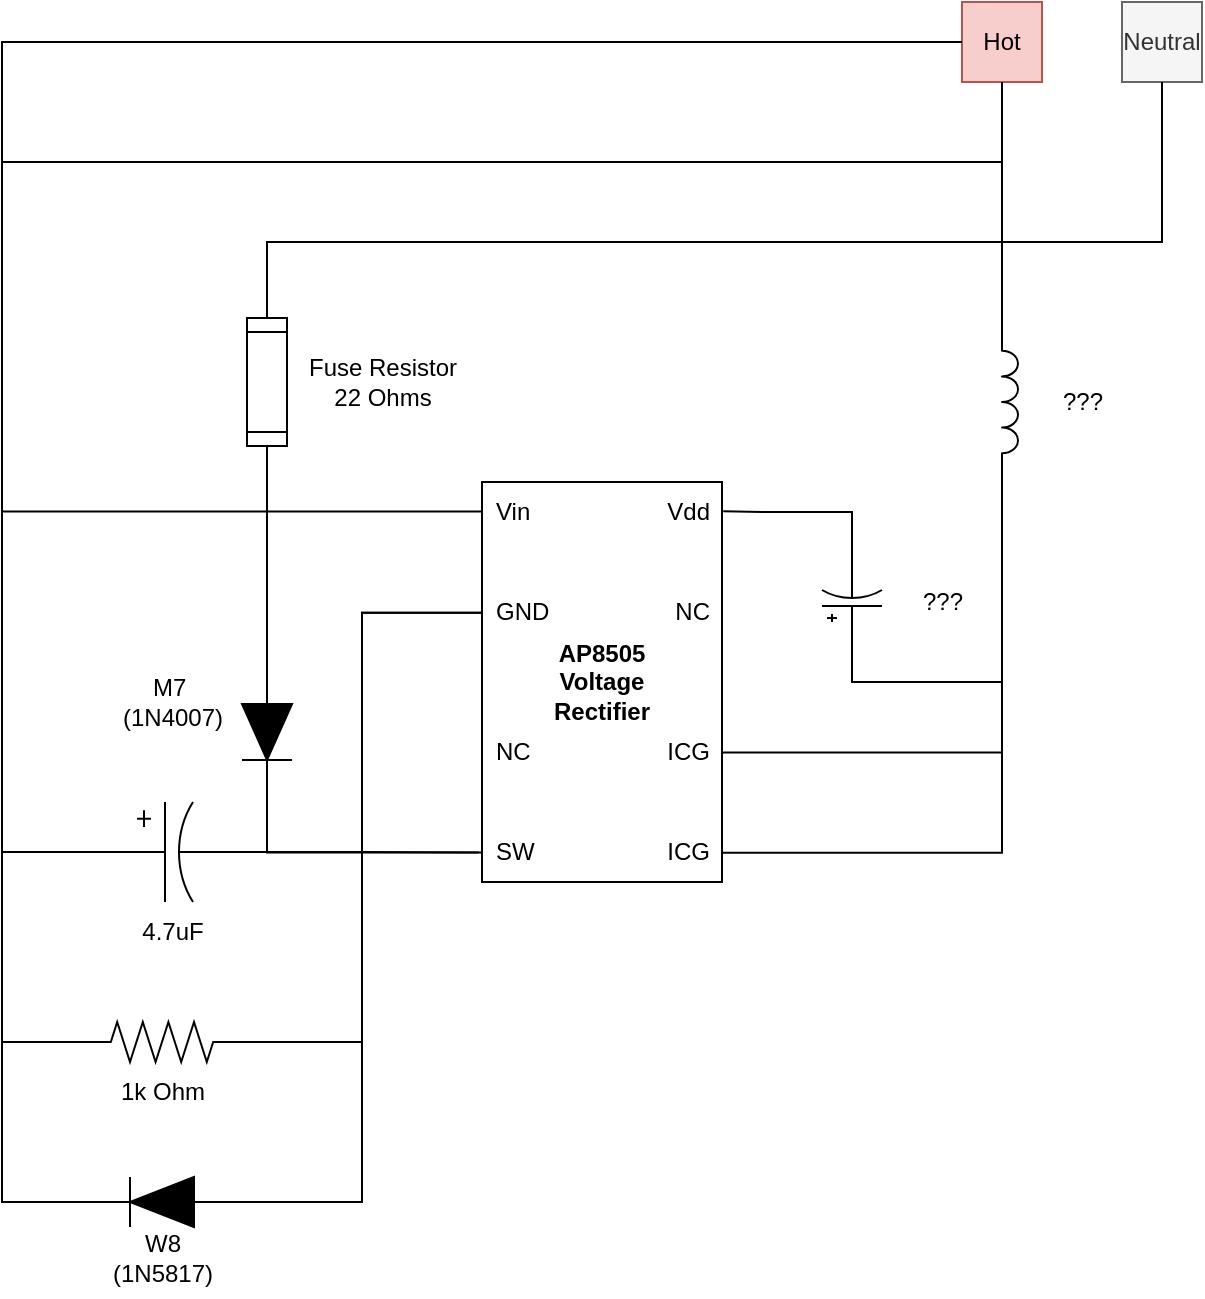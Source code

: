 <mxfile version="24.7.17">
  <diagram name="Page-1" id="LPT-VXJMkO-i87ZpgcVu">
    <mxGraphModel dx="819" dy="1582" grid="1" gridSize="10" guides="1" tooltips="1" connect="1" arrows="1" fold="1" page="1" pageScale="1" pageWidth="850" pageHeight="1100" math="0" shadow="0">
      <root>
        <mxCell id="0" />
        <mxCell id="1" parent="0" />
        <mxCell id="p7rjiD2-JrwfoNaEWmO1-3" value="&lt;b&gt;AP8505&lt;br&gt;Voltage&lt;/b&gt;&lt;div&gt;&lt;b&gt;Rectifier&lt;/b&gt;&lt;/div&gt;" style="whiteSpace=wrap;html=1;" vertex="1" parent="1">
          <mxGeometry x="280" y="200" width="120" height="200" as="geometry" />
        </mxCell>
        <mxCell id="p7rjiD2-JrwfoNaEWmO1-4" value="Vin" style="text;html=1;align=left;verticalAlign=middle;resizable=0;points=[];autosize=1;strokeColor=none;fillColor=none;" vertex="1" parent="1">
          <mxGeometry x="285" y="200" width="40" height="30" as="geometry" />
        </mxCell>
        <mxCell id="p7rjiD2-JrwfoNaEWmO1-5" value="GND" style="text;html=1;align=left;verticalAlign=middle;resizable=0;points=[];autosize=1;strokeColor=none;fillColor=none;" vertex="1" parent="1">
          <mxGeometry x="285" y="250" width="50" height="30" as="geometry" />
        </mxCell>
        <mxCell id="p7rjiD2-JrwfoNaEWmO1-6" value="SW" style="text;html=1;align=left;verticalAlign=middle;resizable=0;points=[];autosize=1;strokeColor=none;fillColor=none;" vertex="1" parent="1">
          <mxGeometry x="285" y="370" width="40" height="30" as="geometry" />
        </mxCell>
        <mxCell id="p7rjiD2-JrwfoNaEWmO1-7" value="NC" style="text;html=1;align=left;verticalAlign=middle;resizable=0;points=[];autosize=1;strokeColor=none;fillColor=none;" vertex="1" parent="1">
          <mxGeometry x="285" y="320" width="40" height="30" as="geometry" />
        </mxCell>
        <mxCell id="p7rjiD2-JrwfoNaEWmO1-8" value="Vdd" style="text;html=1;align=right;verticalAlign=middle;resizable=0;points=[];autosize=1;strokeColor=none;fillColor=none;" vertex="1" parent="1">
          <mxGeometry x="355" y="200" width="40" height="30" as="geometry" />
        </mxCell>
        <mxCell id="p7rjiD2-JrwfoNaEWmO1-9" value="NC" style="text;html=1;align=right;verticalAlign=middle;resizable=0;points=[];autosize=1;strokeColor=none;fillColor=none;" vertex="1" parent="1">
          <mxGeometry x="355" y="250" width="40" height="30" as="geometry" />
        </mxCell>
        <mxCell id="p7rjiD2-JrwfoNaEWmO1-10" value="ICG" style="text;html=1;align=right;verticalAlign=middle;resizable=0;points=[];autosize=1;strokeColor=none;fillColor=none;" vertex="1" parent="1">
          <mxGeometry x="355" y="320" width="40" height="30" as="geometry" />
        </mxCell>
        <mxCell id="p7rjiD2-JrwfoNaEWmO1-11" value="ICG" style="text;html=1;align=right;verticalAlign=middle;resizable=0;points=[];autosize=1;strokeColor=none;fillColor=none;" vertex="1" parent="1">
          <mxGeometry x="355" y="370" width="40" height="30" as="geometry" />
        </mxCell>
        <mxCell id="p7rjiD2-JrwfoNaEWmO1-12" value="Hot" style="rounded=0;whiteSpace=wrap;html=1;fillColor=#f8cecc;strokeColor=#b85450;" vertex="1" parent="1">
          <mxGeometry x="520" y="-40" width="40" height="40" as="geometry" />
        </mxCell>
        <mxCell id="p7rjiD2-JrwfoNaEWmO1-13" value="Neutral" style="rounded=0;whiteSpace=wrap;html=1;fillColor=#f5f5f5;strokeColor=#666666;fontColor=#333333;" vertex="1" parent="1">
          <mxGeometry x="600" y="-40" width="40" height="40" as="geometry" />
        </mxCell>
        <mxCell id="p7rjiD2-JrwfoNaEWmO1-14" style="edgeStyle=orthogonalEdgeStyle;rounded=0;orthogonalLoop=1;jettySize=auto;html=1;entryX=0;entryY=0.074;entryDx=0;entryDy=0;entryPerimeter=0;endArrow=none;endFill=0;" edge="1" parent="1" source="p7rjiD2-JrwfoNaEWmO1-12" target="p7rjiD2-JrwfoNaEWmO1-3">
          <mxGeometry relative="1" as="geometry">
            <mxPoint x="719.76" y="175.6" as="targetPoint" />
            <Array as="points">
              <mxPoint x="540" y="40" />
              <mxPoint x="40" y="40" />
              <mxPoint x="40" y="215" />
            </Array>
          </mxGeometry>
        </mxCell>
        <mxCell id="p7rjiD2-JrwfoNaEWmO1-15" value="" style="pointerEvents=1;verticalLabelPosition=bottom;shadow=0;dashed=0;align=center;html=1;verticalAlign=top;shape=mxgraph.electrical.miscellaneous.fuse_1;direction=south;" vertex="1" parent="1">
          <mxGeometry x="162.5" y="100" width="20" height="100" as="geometry" />
        </mxCell>
        <mxCell id="p7rjiD2-JrwfoNaEWmO1-17" value="" style="pointerEvents=1;verticalLabelPosition=bottom;shadow=0;dashed=0;align=center;html=1;verticalAlign=top;shape=mxgraph.electrical.capacitors.capacitor_3;direction=east;" vertex="1" parent="1">
          <mxGeometry x="90" y="360" width="70" height="50" as="geometry" />
        </mxCell>
        <mxCell id="p7rjiD2-JrwfoNaEWmO1-18" style="edgeStyle=orthogonalEdgeStyle;rounded=0;orthogonalLoop=1;jettySize=auto;html=1;exitX=1;exitY=0.5;exitDx=0;exitDy=0;exitPerimeter=0;entryX=-0.001;entryY=0.926;entryDx=0;entryDy=0;entryPerimeter=0;endArrow=none;endFill=0;" edge="1" parent="1" source="p7rjiD2-JrwfoNaEWmO1-17" target="p7rjiD2-JrwfoNaEWmO1-3">
          <mxGeometry relative="1" as="geometry" />
        </mxCell>
        <mxCell id="p7rjiD2-JrwfoNaEWmO1-19" value="" style="pointerEvents=1;fillColor=strokeColor;verticalLabelPosition=bottom;shadow=0;dashed=0;align=center;html=1;verticalAlign=top;shape=mxgraph.electrical.diodes.diode;direction=south;" vertex="1" parent="1">
          <mxGeometry x="160" y="290" width="25" height="70" as="geometry" />
        </mxCell>
        <mxCell id="p7rjiD2-JrwfoNaEWmO1-20" style="edgeStyle=orthogonalEdgeStyle;rounded=0;orthogonalLoop=1;jettySize=auto;html=1;entryX=-0.013;entryY=0.926;entryDx=0;entryDy=0;entryPerimeter=0;endArrow=none;endFill=0;" edge="1" parent="1" source="p7rjiD2-JrwfoNaEWmO1-19" target="p7rjiD2-JrwfoNaEWmO1-3">
          <mxGeometry relative="1" as="geometry">
            <Array as="points">
              <mxPoint x="173" y="385" />
            </Array>
          </mxGeometry>
        </mxCell>
        <mxCell id="p7rjiD2-JrwfoNaEWmO1-21" style="edgeStyle=orthogonalEdgeStyle;rounded=0;orthogonalLoop=1;jettySize=auto;html=1;entryX=0;entryY=0.5;entryDx=0;entryDy=0;entryPerimeter=0;endArrow=none;endFill=0;" edge="1" parent="1" source="p7rjiD2-JrwfoNaEWmO1-12" target="p7rjiD2-JrwfoNaEWmO1-17">
          <mxGeometry relative="1" as="geometry">
            <Array as="points">
              <mxPoint x="540" y="40" />
              <mxPoint x="40" y="40" />
              <mxPoint x="40" y="385" />
            </Array>
          </mxGeometry>
        </mxCell>
        <mxCell id="p7rjiD2-JrwfoNaEWmO1-22" value="4.7uF" style="text;html=1;align=center;verticalAlign=middle;resizable=0;points=[];autosize=1;strokeColor=none;fillColor=none;" vertex="1" parent="1">
          <mxGeometry x="100" y="410" width="50" height="30" as="geometry" />
        </mxCell>
        <mxCell id="p7rjiD2-JrwfoNaEWmO1-23" value="M7&amp;nbsp;&lt;div&gt;(1N4007)&lt;/div&gt;" style="text;html=1;align=center;verticalAlign=middle;resizable=0;points=[];autosize=1;strokeColor=none;fillColor=none;" vertex="1" parent="1">
          <mxGeometry x="90" y="290" width="70" height="40" as="geometry" />
        </mxCell>
        <mxCell id="p7rjiD2-JrwfoNaEWmO1-25" style="edgeStyle=orthogonalEdgeStyle;rounded=0;orthogonalLoop=1;jettySize=auto;html=1;exitX=0;exitY=0.5;exitDx=0;exitDy=0;exitPerimeter=0;entryX=1;entryY=0.5;entryDx=0;entryDy=0;entryPerimeter=0;endArrow=none;endFill=0;" edge="1" parent="1" source="p7rjiD2-JrwfoNaEWmO1-19" target="p7rjiD2-JrwfoNaEWmO1-15">
          <mxGeometry relative="1" as="geometry">
            <mxPoint x="172.5" y="200.0" as="targetPoint" />
          </mxGeometry>
        </mxCell>
        <mxCell id="p7rjiD2-JrwfoNaEWmO1-27" style="edgeStyle=orthogonalEdgeStyle;rounded=0;orthogonalLoop=1;jettySize=auto;html=1;entryX=0;entryY=0.5;entryDx=0;entryDy=0;entryPerimeter=0;endArrow=none;endFill=0;" edge="1" parent="1" source="p7rjiD2-JrwfoNaEWmO1-13" target="p7rjiD2-JrwfoNaEWmO1-15">
          <mxGeometry relative="1" as="geometry">
            <mxPoint x="172.5" y="100.0" as="targetPoint" />
            <Array as="points">
              <mxPoint x="620" y="80" />
              <mxPoint x="173" y="80" />
            </Array>
          </mxGeometry>
        </mxCell>
        <mxCell id="p7rjiD2-JrwfoNaEWmO1-29" value="Fuse Resistor&lt;div&gt;22 Ohms&lt;/div&gt;" style="text;html=1;align=center;verticalAlign=middle;resizable=0;points=[];autosize=1;strokeColor=none;fillColor=none;" vertex="1" parent="1">
          <mxGeometry x="180" y="130" width="100" height="40" as="geometry" />
        </mxCell>
        <mxCell id="p7rjiD2-JrwfoNaEWmO1-30" value="" style="pointerEvents=1;verticalLabelPosition=bottom;shadow=0;dashed=0;align=center;html=1;verticalAlign=top;shape=mxgraph.electrical.inductors.inductor_3;direction=south;" vertex="1" parent="1">
          <mxGeometry x="540" y="120" width="8" height="80" as="geometry" />
        </mxCell>
        <mxCell id="p7rjiD2-JrwfoNaEWmO1-31" style="edgeStyle=orthogonalEdgeStyle;rounded=0;orthogonalLoop=1;jettySize=auto;html=1;entryX=0;entryY=1;entryDx=0;entryDy=0;entryPerimeter=0;endArrow=none;endFill=0;" edge="1" parent="1" source="p7rjiD2-JrwfoNaEWmO1-12" target="p7rjiD2-JrwfoNaEWmO1-30">
          <mxGeometry relative="1" as="geometry" />
        </mxCell>
        <mxCell id="p7rjiD2-JrwfoNaEWmO1-32" style="edgeStyle=orthogonalEdgeStyle;rounded=0;orthogonalLoop=1;jettySize=auto;html=1;exitX=1;exitY=1;exitDx=0;exitDy=0;exitPerimeter=0;entryX=0.999;entryY=0.927;entryDx=0;entryDy=0;entryPerimeter=0;endArrow=none;endFill=0;" edge="1" parent="1" source="p7rjiD2-JrwfoNaEWmO1-30" target="p7rjiD2-JrwfoNaEWmO1-3">
          <mxGeometry relative="1" as="geometry" />
        </mxCell>
        <mxCell id="p7rjiD2-JrwfoNaEWmO1-33" style="edgeStyle=orthogonalEdgeStyle;rounded=0;orthogonalLoop=1;jettySize=auto;html=1;entryX=1.004;entryY=0.676;entryDx=0;entryDy=0;entryPerimeter=0;endArrow=none;endFill=0;" edge="1" parent="1" source="p7rjiD2-JrwfoNaEWmO1-30" target="p7rjiD2-JrwfoNaEWmO1-3">
          <mxGeometry relative="1" as="geometry">
            <Array as="points">
              <mxPoint x="540" y="335" />
            </Array>
          </mxGeometry>
        </mxCell>
        <mxCell id="p7rjiD2-JrwfoNaEWmO1-34" value="" style="pointerEvents=1;verticalLabelPosition=bottom;shadow=0;dashed=0;align=center;html=1;verticalAlign=top;shape=mxgraph.electrical.capacitors.capacitor_3;direction=north;" vertex="1" parent="1">
          <mxGeometry x="450" y="240" width="30" height="40" as="geometry" />
        </mxCell>
        <mxCell id="p7rjiD2-JrwfoNaEWmO1-35" value="???" style="text;html=1;align=center;verticalAlign=middle;resizable=0;points=[];autosize=1;strokeColor=none;fillColor=none;" vertex="1" parent="1">
          <mxGeometry x="560" y="145" width="40" height="30" as="geometry" />
        </mxCell>
        <mxCell id="p7rjiD2-JrwfoNaEWmO1-36" style="edgeStyle=orthogonalEdgeStyle;rounded=0;orthogonalLoop=1;jettySize=auto;html=1;entryX=1.005;entryY=0.073;entryDx=0;entryDy=0;entryPerimeter=0;endArrow=none;endFill=0;exitX=1;exitY=0.5;exitDx=0;exitDy=0;exitPerimeter=0;" edge="1" parent="1" source="p7rjiD2-JrwfoNaEWmO1-34" target="p7rjiD2-JrwfoNaEWmO1-3">
          <mxGeometry relative="1" as="geometry">
            <mxPoint x="470" y="230" as="sourcePoint" />
            <Array as="points">
              <mxPoint x="465" y="215" />
              <mxPoint x="420" y="215" />
            </Array>
          </mxGeometry>
        </mxCell>
        <mxCell id="p7rjiD2-JrwfoNaEWmO1-38" style="edgeStyle=orthogonalEdgeStyle;rounded=0;orthogonalLoop=1;jettySize=auto;html=1;exitX=1;exitY=1;exitDx=0;exitDy=0;exitPerimeter=0;entryX=0;entryY=0.5;entryDx=0;entryDy=0;entryPerimeter=0;endArrow=none;endFill=0;" edge="1" parent="1" target="p7rjiD2-JrwfoNaEWmO1-34">
          <mxGeometry relative="1" as="geometry">
            <mxPoint x="540.0" y="205.0" as="sourcePoint" />
            <mxPoint x="465" y="310" as="targetPoint" />
            <Array as="points">
              <mxPoint x="540" y="300" />
              <mxPoint x="465" y="300" />
            </Array>
          </mxGeometry>
        </mxCell>
        <mxCell id="p7rjiD2-JrwfoNaEWmO1-39" value="???" style="text;html=1;align=center;verticalAlign=middle;resizable=0;points=[];autosize=1;strokeColor=none;fillColor=none;" vertex="1" parent="1">
          <mxGeometry x="490" y="245" width="40" height="30" as="geometry" />
        </mxCell>
        <mxCell id="p7rjiD2-JrwfoNaEWmO1-40" value="" style="pointerEvents=1;verticalLabelPosition=bottom;shadow=0;dashed=0;align=center;html=1;verticalAlign=top;shape=mxgraph.electrical.resistors.resistor_2;" vertex="1" parent="1">
          <mxGeometry x="80" y="470" width="80" height="20" as="geometry" />
        </mxCell>
        <mxCell id="p7rjiD2-JrwfoNaEWmO1-41" value="1k Ohm" style="text;html=1;align=center;verticalAlign=middle;resizable=0;points=[];autosize=1;strokeColor=none;fillColor=none;" vertex="1" parent="1">
          <mxGeometry x="85" y="490" width="70" height="30" as="geometry" />
        </mxCell>
        <mxCell id="p7rjiD2-JrwfoNaEWmO1-43" value="" style="pointerEvents=1;fillColor=strokeColor;verticalLabelPosition=bottom;shadow=0;dashed=0;align=center;html=1;verticalAlign=top;shape=mxgraph.electrical.diodes.diode;direction=west;" vertex="1" parent="1">
          <mxGeometry x="80" y="547.5" width="80" height="25" as="geometry" />
        </mxCell>
        <mxCell id="p7rjiD2-JrwfoNaEWmO1-44" value="W8&lt;br&gt;(1N5817)" style="text;html=1;align=center;verticalAlign=middle;resizable=0;points=[];autosize=1;strokeColor=none;fillColor=none;" vertex="1" parent="1">
          <mxGeometry x="85" y="567.5" width="70" height="40" as="geometry" />
        </mxCell>
        <mxCell id="p7rjiD2-JrwfoNaEWmO1-45" style="edgeStyle=orthogonalEdgeStyle;rounded=0;orthogonalLoop=1;jettySize=auto;html=1;entryX=0;entryY=0.5;entryDx=0;entryDy=0;entryPerimeter=0;endArrow=none;endFill=0;" edge="1" parent="1" source="p7rjiD2-JrwfoNaEWmO1-12" target="p7rjiD2-JrwfoNaEWmO1-40">
          <mxGeometry relative="1" as="geometry">
            <Array as="points">
              <mxPoint x="540" y="40" />
              <mxPoint x="40" y="40" />
              <mxPoint x="40" y="480" />
            </Array>
          </mxGeometry>
        </mxCell>
        <mxCell id="p7rjiD2-JrwfoNaEWmO1-46" style="edgeStyle=orthogonalEdgeStyle;rounded=0;orthogonalLoop=1;jettySize=auto;html=1;entryX=1;entryY=0.5;entryDx=0;entryDy=0;entryPerimeter=0;endArrow=none;endFill=0;" edge="1" parent="1" source="p7rjiD2-JrwfoNaEWmO1-12" target="p7rjiD2-JrwfoNaEWmO1-43">
          <mxGeometry relative="1" as="geometry">
            <Array as="points">
              <mxPoint x="40" y="-20" />
              <mxPoint x="40" y="560" />
            </Array>
          </mxGeometry>
        </mxCell>
        <mxCell id="p7rjiD2-JrwfoNaEWmO1-47" style="edgeStyle=orthogonalEdgeStyle;rounded=0;orthogonalLoop=1;jettySize=auto;html=1;exitX=1;exitY=0.5;exitDx=0;exitDy=0;exitPerimeter=0;entryX=-0.001;entryY=0.327;entryDx=0;entryDy=0;entryPerimeter=0;endArrow=none;endFill=0;" edge="1" parent="1" source="p7rjiD2-JrwfoNaEWmO1-40" target="p7rjiD2-JrwfoNaEWmO1-3">
          <mxGeometry relative="1" as="geometry" />
        </mxCell>
        <mxCell id="p7rjiD2-JrwfoNaEWmO1-48" style="edgeStyle=orthogonalEdgeStyle;rounded=0;orthogonalLoop=1;jettySize=auto;html=1;exitX=0;exitY=0.5;exitDx=0;exitDy=0;exitPerimeter=0;entryX=-0.001;entryY=0.327;entryDx=0;entryDy=0;entryPerimeter=0;endArrow=none;endFill=0;" edge="1" parent="1" source="p7rjiD2-JrwfoNaEWmO1-43" target="p7rjiD2-JrwfoNaEWmO1-3">
          <mxGeometry relative="1" as="geometry" />
        </mxCell>
      </root>
    </mxGraphModel>
  </diagram>
</mxfile>
